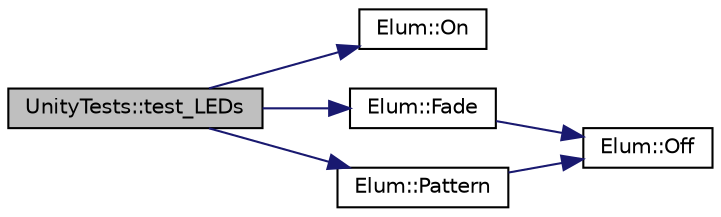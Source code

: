 digraph "UnityTests::test_LEDs"
{
  edge [fontname="Helvetica",fontsize="10",labelfontname="Helvetica",labelfontsize="10"];
  node [fontname="Helvetica",fontsize="10",shape=record];
  rankdir="LR";
  Node1 [label="UnityTests::test_LEDs",height=0.2,width=0.4,color="black", fillcolor="grey75", style="filled" fontcolor="black"];
  Node1 -> Node2 [color="midnightblue",fontsize="10",style="solid",fontname="Helvetica"];
  Node2 [label="Elum::On",height=0.2,width=0.4,color="black", fillcolor="white", style="filled",URL="$classElum.html#a194c81026ada40f54d9df5c16866a682"];
  Node1 -> Node3 [color="midnightblue",fontsize="10",style="solid",fontname="Helvetica"];
  Node3 [label="Elum::Fade",height=0.2,width=0.4,color="black", fillcolor="white", style="filled",URL="$classElum.html#a51a6ba0ca4deb7f564b32efbdc325bf1",tooltip="Fades both LEDs in and out."];
  Node3 -> Node4 [color="midnightblue",fontsize="10",style="solid",fontname="Helvetica"];
  Node4 [label="Elum::Off",height=0.2,width=0.4,color="black", fillcolor="white", style="filled",URL="$classElum.html#a1d24da8a4b03b028fe4e86db5289efd3"];
  Node1 -> Node5 [color="midnightblue",fontsize="10",style="solid",fontname="Helvetica"];
  Node5 [label="Elum::Pattern",height=0.2,width=0.4,color="black", fillcolor="white", style="filled",URL="$classElum.html#abc244085544a3bb386a1eaceacafdc76",tooltip="Alternate in the following pattern:"];
  Node5 -> Node4 [color="midnightblue",fontsize="10",style="solid",fontname="Helvetica"];
}
